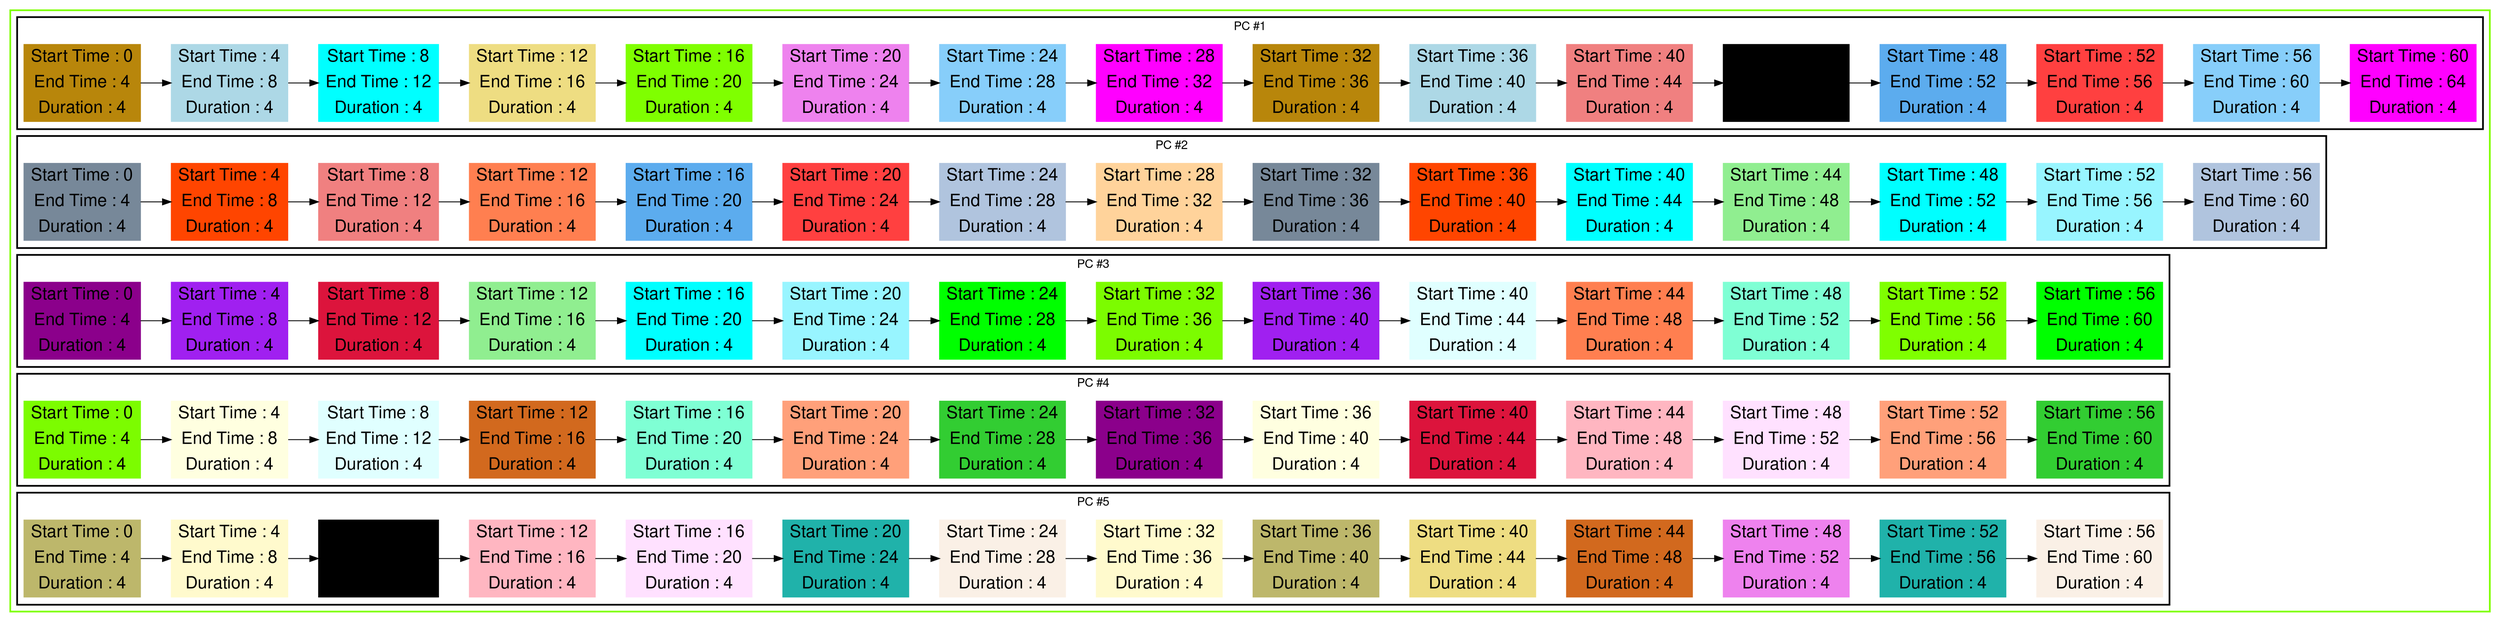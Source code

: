 digraph G {

fontname="Helvetica,Arial,sans-serif"
node [fontname="Helvetica,Arial,sans-serif"]
edge [fontname="Helvetica,Arial,sans-serif"]
graph [rankdir = "LR"];
node [fontsize = "20" shape = "ellipse"];

    subgraph cluster_Mod_0{
        color =chartreuse
        style = bold
        subgraph cluster_0{
           node [style=filled]
           color = black


            "node31" [
               label = "Start Time : 0 | End Time : 4 | Duration : 4"
               shape = "record"
               color = darkgoldenrod
            ]

            "node41" [
               label = "Start Time : 4 | End Time : 8 | Duration : 4"
               shape = "record"
               color = lightblue
            ]

            "node29" [
               label = "Start Time : 8 | End Time : 12 | Duration : 4"
               shape = "record"
               color = cyan
            ]

            "node47" [
               label = "Start Time : 12 | End Time : 16 | Duration : 4"
               shape = "record"
               color = lightgoldenrod
            ]

            "node19" [
               label = "Start Time : 16 | End Time : 20 | Duration : 4"
               shape = "record"
               color = chartreuse
            ]

            "node12" [
               label = "Start Time : 20 | End Time : 24 | Duration : 4"
               shape = "record"
               color = violet
            ]

            "node57" [
               label = "Start Time : 24 | End Time : 28 | Duration : 4"
               shape = "record"
               color = lightskyblue
            ]

            "node71" [
               label = "Start Time : 28 | End Time : 32 | Duration : 4"
               shape = "record"
               color = magenta
            ]

            "node32" [
               label = "Start Time : 32 | End Time : 36 | Duration : 4"
               shape = "record"
               color = darkgoldenrod
            ]

            "node42" [
               label = "Start Time : 36 | End Time : 40 | Duration : 4"
               shape = "record"
               color = lightblue
            ]

            "node44" [
               label = "Start Time : 40 | End Time : 44 | Duration : 4"
               shape = "record"
               color = lightcoral
            ]

            "node26" [
               label = "Start Time : 44 | End Time : 48 | Duration : 4"
               shape = "record"
               color = cornflower
            ]

            "node1" [
               label = "Start Time : 48 | End Time : 52 | Duration : 4"
               shape = "record"
               color = steelblue2
            ]

            "node15" [
               label = "Start Time : 52 | End Time : 56 | Duration : 4"
               shape = "record"
               color = brown1
            ]

            "node58" [
               label = "Start Time : 56 | End Time : 60 | Duration : 4"
               shape = "record"
               color = lightskyblue
            ]

            "node72" [
               label = "Start Time : 60 | End Time : 64 | Duration : 4"
               shape = "record"
               color = magenta
            ]

            node31 -> node41 -> node29 -> node47 -> node19 -> node12 -> node57 -> node71 -> node32 -> node42 -> node44 -> node26 -> node1 -> node15 -> node58 -> node72

            label = "PC #1"

        }
        subgraph cluster_1{
           node [style=filled]
           color = black


            "node59" [
               label = "Start Time : 0 | End Time : 4 | Duration : 4"
               shape = "record"
               color = lightslategray
            ]

            "node6" [
               label = "Start Time : 4 | End Time : 8 | Duration : 4"
               shape = "record"
               color = orangered1
            ]

            "node43" [
               label = "Start Time : 8 | End Time : 12 | Duration : 4"
               shape = "record"
               color = lightcoral
            ]

            "node23" [
               label = "Start Time : 12 | End Time : 16 | Duration : 4"
               shape = "record"
               color = coral
            ]

            "node0" [
               label = "Start Time : 16 | End Time : 20 | Duration : 4"
               shape = "record"
               color = steelblue2
            ]

            "node14" [
               label = "Start Time : 20 | End Time : 24 | Duration : 4"
               shape = "record"
               color = brown1
            ]

            "node61" [
               label = "Start Time : 24 | End Time : 28 | Duration : 4"
               shape = "record"
               color = lightsteelblue
            ]

            "node16" [
               label = "Start Time : 28 | End Time : 32 | Duration : 4"
               shape = "record"
               color = burlywood1
            ]

            "node60" [
               label = "Start Time : 32 | End Time : 36 | Duration : 4"
               shape = "record"
               color = lightslategray
            ]

            "node7" [
               label = "Start Time : 36 | End Time : 40 | Duration : 4"
               shape = "record"
               color = orangered1
            ]

            "node30" [
               label = "Start Time : 40 | End Time : 44 | Duration : 4"
               shape = "record"
               color = cyan
            ]

            "node50" [
               label = "Start Time : 44 | End Time : 48 | Duration : 4"
               shape = "record"
               color = lightgreen
            ]

            "node3" [
               label = "Start Time : 48 | End Time : 52 | Duration : 4"
               shape = "record"
               color = aqua
            ]

            "node18" [
               label = "Start Time : 52 | End Time : 56 | Duration : 4"
               shape = "record"
               color = cadetblue1
            ]

            "node62" [
               label = "Start Time : 56 | End Time : 60 | Duration : 4"
               shape = "record"
               color = lightsteelblue
            ]

            node59 -> node6 -> node43 -> node23 -> node0 -> node14 -> node61 -> node16 -> node60 -> node7 -> node30 -> node50 -> node3 -> node18 -> node62

            label = "PC #2"

        }
        subgraph cluster_2{
           node [style=filled]
           color = black


            "node35" [
               label = "Start Time : 0 | End Time : 4 | Duration : 4"
               shape = "record"
               color = darkmagenta
            ]

            "node8" [
               label = "Start Time : 4 | End Time : 8 | Duration : 4"
               shape = "record"
               color = x11purple
            ]

            "node27" [
               label = "Start Time : 8 | End Time : 12 | Duration : 4"
               shape = "record"
               color = crimson
            ]

            "node49" [
               label = "Start Time : 12 | End Time : 16 | Duration : 4"
               shape = "record"
               color = lightgreen
            ]

            "node2" [
               label = "Start Time : 16 | End Time : 20 | Duration : 4"
               shape = "record"
               color = aqua
            ]

            "node17" [
               label = "Start Time : 20 | End Time : 24 | Duration : 4"
               shape = "record"
               color = cadetblue1
            ]

            "node65" [
               label = "Start Time : 24 | End Time : 28 | Duration : 4"
               shape = "record"
               color = lime
            ]

            "node38" [
               label = "Start Time : 32 | End Time : 36 | Duration : 4"
               shape = "record"
               color = lawngreen
            ]

            "node9" [
               label = "Start Time : 36 | End Time : 40 | Duration : 4"
               shape = "record"
               color = x11purple
            ]

            "node46" [
               label = "Start Time : 40 | End Time : 44 | Duration : 4"
               shape = "record"
               color = lightcyan
            ]

            "node24" [
               label = "Start Time : 44 | End Time : 48 | Duration : 4"
               shape = "record"
               color = coral
            ]

            "node5" [
               label = "Start Time : 48 | End Time : 52 | Duration : 4"
               shape = "record"
               color = aquamarine
            ]

            "node20" [
               label = "Start Time : 52 | End Time : 56 | Duration : 4"
               shape = "record"
               color = chartreuse
            ]

            "node66" [
               label = "Start Time : 56 | End Time : 60 | Duration : 4"
               shape = "record"
               color = lime
            ]

            node35 -> node8 -> node27 -> node49 -> node2 -> node17 -> node65 -> node38 -> node9 -> node46 -> node24 -> node5 -> node20 -> node66

            label = "PC #3"

        }
        subgraph cluster_3{
           node [style=filled]
           color = black


            "node37" [
               label = "Start Time : 0 | End Time : 4 | Duration : 4"
               shape = "record"
               color = lawngreen
            ]

            "node63" [
               label = "Start Time : 4 | End Time : 8 | Duration : 4"
               shape = "record"
               color = lightyellow
            ]

            "node45" [
               label = "Start Time : 8 | End Time : 12 | Duration : 4"
               shape = "record"
               color = lightcyan
            ]

            "node21" [
               label = "Start Time : 12 | End Time : 16 | Duration : 4"
               shape = "record"
               color = chocolate
            ]

            "node4" [
               label = "Start Time : 16 | End Time : 20 | Duration : 4"
               shape = "record"
               color = aquamarine
            ]

            "node53" [
               label = "Start Time : 20 | End Time : 24 | Duration : 4"
               shape = "record"
               color = lightsalmon
            ]

            "node67" [
               label = "Start Time : 24 | End Time : 28 | Duration : 4"
               shape = "record"
               color = limegreen
            ]

            "node36" [
               label = "Start Time : 32 | End Time : 36 | Duration : 4"
               shape = "record"
               color = darkmagenta
            ]

            "node64" [
               label = "Start Time : 36 | End Time : 40 | Duration : 4"
               shape = "record"
               color = lightyellow
            ]

            "node28" [
               label = "Start Time : 40 | End Time : 44 | Duration : 4"
               shape = "record"
               color = crimson
            ]

            "node52" [
               label = "Start Time : 44 | End Time : 48 | Duration : 4"
               shape = "record"
               color = lightpink
            ]

            "node11" [
               label = "Start Time : 48 | End Time : 52 | Duration : 4"
               shape = "record"
               color = thistle1
            ]

            "node54" [
               label = "Start Time : 52 | End Time : 56 | Duration : 4"
               shape = "record"
               color = lightsalmon
            ]

            "node68" [
               label = "Start Time : 56 | End Time : 60 | Duration : 4"
               shape = "record"
               color = limegreen
            ]

            node37 -> node63 -> node45 -> node21 -> node4 -> node53 -> node67 -> node36 -> node64 -> node28 -> node52 -> node11 -> node54 -> node68

            label = "PC #4"

        }
        subgraph cluster_4{
           node [style=filled]
           color = black


            "node33" [
               label = "Start Time : 0 | End Time : 4 | Duration : 4"
               shape = "record"
               color = darkkhaki
            ]

            "node39" [
               label = "Start Time : 4 | End Time : 8 | Duration : 4"
               shape = "record"
               color = lemonchiffon
            ]

            "node25" [
               label = "Start Time : 8 | End Time : 12 | Duration : 4"
               shape = "record"
               color = cornflower
            ]

            "node51" [
               label = "Start Time : 12 | End Time : 16 | Duration : 4"
               shape = "record"
               color = lightpink
            ]

            "node10" [
               label = "Start Time : 16 | End Time : 20 | Duration : 4"
               shape = "record"
               color = thistle1
            ]

            "node55" [
               label = "Start Time : 20 | End Time : 24 | Duration : 4"
               shape = "record"
               color = lightseagreen
            ]

            "node69" [
               label = "Start Time : 24 | End Time : 28 | Duration : 4"
               shape = "record"
               color = linen
            ]

            "node40" [
               label = "Start Time : 32 | End Time : 36 | Duration : 4"
               shape = "record"
               color = lemonchiffon
            ]

            "node34" [
               label = "Start Time : 36 | End Time : 40 | Duration : 4"
               shape = "record"
               color = darkkhaki
            ]

            "node48" [
               label = "Start Time : 40 | End Time : 44 | Duration : 4"
               shape = "record"
               color = lightgoldenrod
            ]

            "node22" [
               label = "Start Time : 44 | End Time : 48 | Duration : 4"
               shape = "record"
               color = chocolate
            ]

            "node13" [
               label = "Start Time : 48 | End Time : 52 | Duration : 4"
               shape = "record"
               color = violet
            ]

            "node56" [
               label = "Start Time : 52 | End Time : 56 | Duration : 4"
               shape = "record"
               color = lightseagreen
            ]

            "node70" [
               label = "Start Time : 56 | End Time : 60 | Duration : 4"
               shape = "record"
               color = linen
            ]

            node33 -> node39 -> node25 -> node51 -> node10 -> node55 -> node69 -> node40 -> node34 -> node48 -> node22 -> node13 -> node56 -> node70

            label = "PC #5"

        }
    }




}

